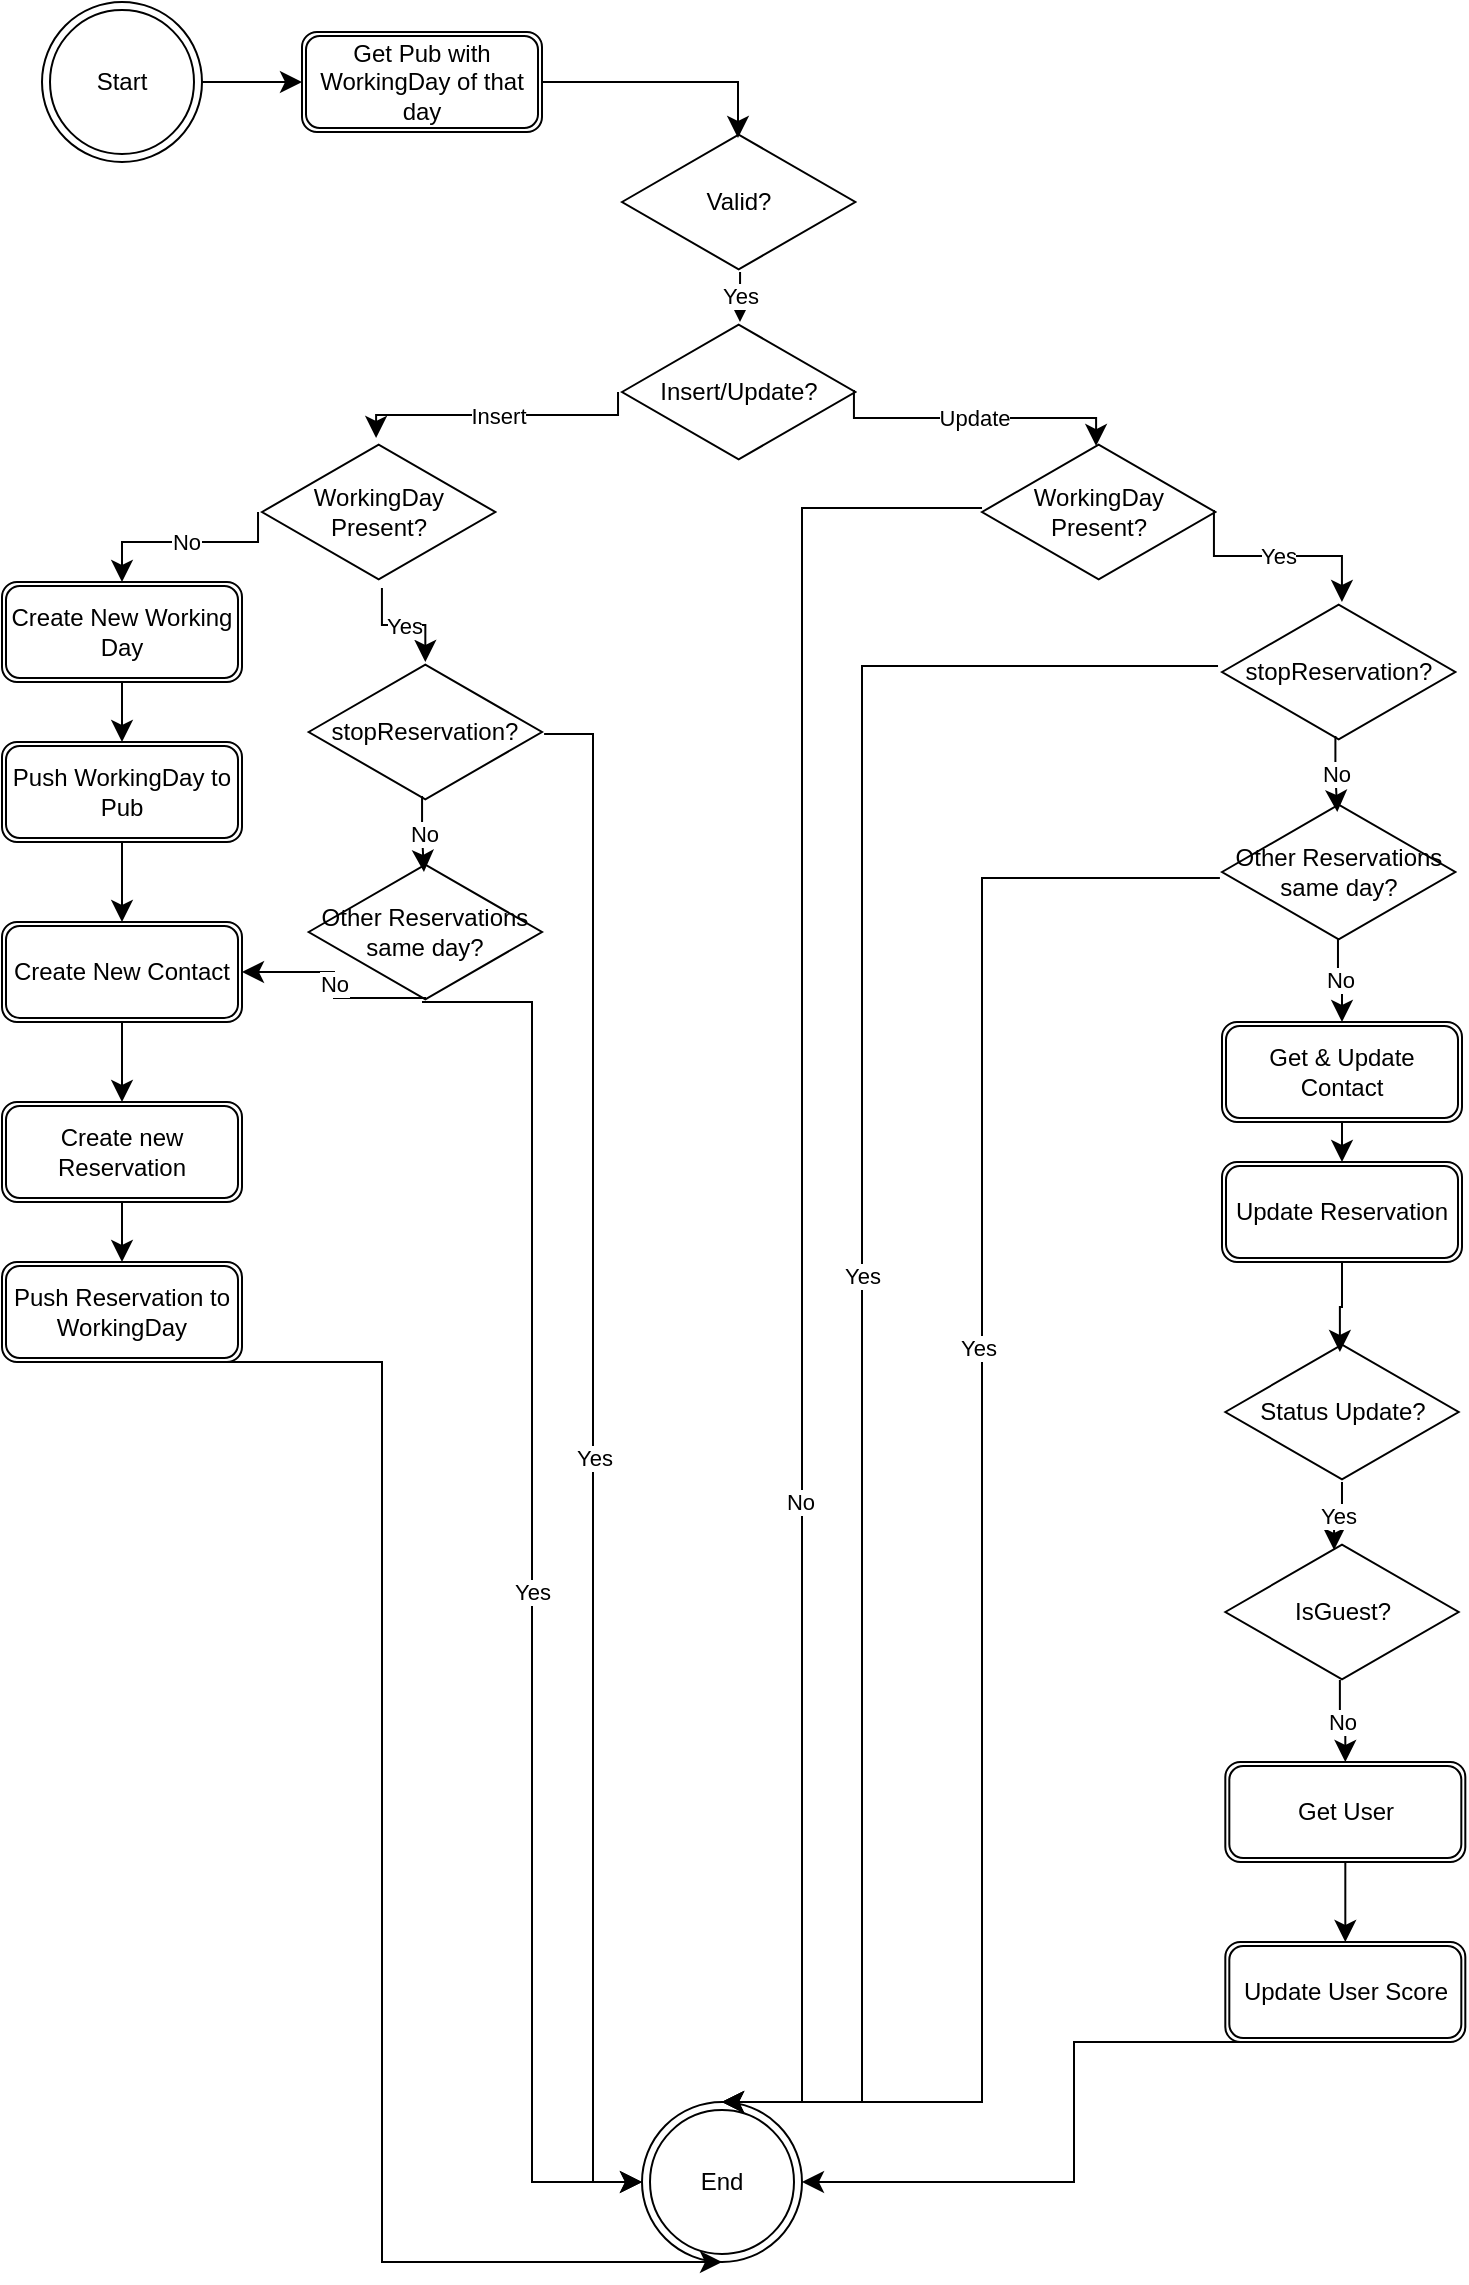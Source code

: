 <mxfile version="21.7.5" type="github">
  <diagram id="C5RBs43oDa-KdzZeNtuy" name="Page-1">
    <mxGraphModel dx="1194" dy="780" grid="1" gridSize="10" guides="1" tooltips="1" connect="1" arrows="1" fold="1" page="1" pageScale="1" pageWidth="827" pageHeight="1169" math="0" shadow="0">
      <root>
        <mxCell id="WIyWlLk6GJQsqaUBKTNV-0" />
        <mxCell id="WIyWlLk6GJQsqaUBKTNV-1" parent="WIyWlLk6GJQsqaUBKTNV-0" />
        <mxCell id="053Z3a2D-LxVKwzi_8sK-0" value="Start" style="ellipse;shape=doubleEllipse;whiteSpace=wrap;html=1;aspect=fixed;" vertex="1" parent="WIyWlLk6GJQsqaUBKTNV-1">
          <mxGeometry x="50" y="20" width="80" height="80" as="geometry" />
        </mxCell>
        <mxCell id="053Z3a2D-LxVKwzi_8sK-2" value="WorkingDay Present?" style="html=1;whiteSpace=wrap;aspect=fixed;shape=isoRectangle;" vertex="1" parent="WIyWlLk6GJQsqaUBKTNV-1">
          <mxGeometry x="160" y="240" width="116.67" height="70" as="geometry" />
        </mxCell>
        <mxCell id="053Z3a2D-LxVKwzi_8sK-3" value="Get Pub with WorkingDay of that day" style="shape=ext;double=1;rounded=1;whiteSpace=wrap;html=1;" vertex="1" parent="WIyWlLk6GJQsqaUBKTNV-1">
          <mxGeometry x="180" y="35" width="120" height="50" as="geometry" />
        </mxCell>
        <mxCell id="053Z3a2D-LxVKwzi_8sK-5" value="Insert/Update?" style="html=1;whiteSpace=wrap;aspect=fixed;shape=isoRectangle;" vertex="1" parent="WIyWlLk6GJQsqaUBKTNV-1">
          <mxGeometry x="340" y="180" width="116.67" height="70" as="geometry" />
        </mxCell>
        <mxCell id="053Z3a2D-LxVKwzi_8sK-7" value="WorkingDay Present?" style="html=1;whiteSpace=wrap;aspect=fixed;shape=isoRectangle;" vertex="1" parent="WIyWlLk6GJQsqaUBKTNV-1">
          <mxGeometry x="520" y="240" width="116.67" height="70" as="geometry" />
        </mxCell>
        <mxCell id="053Z3a2D-LxVKwzi_8sK-8" value="Create New Working Day" style="shape=ext;double=1;rounded=1;whiteSpace=wrap;html=1;" vertex="1" parent="WIyWlLk6GJQsqaUBKTNV-1">
          <mxGeometry x="30" y="310" width="120" height="50" as="geometry" />
        </mxCell>
        <mxCell id="053Z3a2D-LxVKwzi_8sK-9" value="Push WorkingDay to Pub" style="shape=ext;double=1;rounded=1;whiteSpace=wrap;html=1;" vertex="1" parent="WIyWlLk6GJQsqaUBKTNV-1">
          <mxGeometry x="30" y="390" width="120" height="50" as="geometry" />
        </mxCell>
        <mxCell id="053Z3a2D-LxVKwzi_8sK-10" value="Create New Contact" style="shape=ext;double=1;rounded=1;whiteSpace=wrap;html=1;" vertex="1" parent="WIyWlLk6GJQsqaUBKTNV-1">
          <mxGeometry x="30" y="480" width="120" height="50" as="geometry" />
        </mxCell>
        <mxCell id="053Z3a2D-LxVKwzi_8sK-11" value="Create new Reservation" style="shape=ext;double=1;rounded=1;whiteSpace=wrap;html=1;" vertex="1" parent="WIyWlLk6GJQsqaUBKTNV-1">
          <mxGeometry x="30" y="570" width="120" height="50" as="geometry" />
        </mxCell>
        <mxCell id="053Z3a2D-LxVKwzi_8sK-12" value="Push Reservation to WorkingDay" style="shape=ext;double=1;rounded=1;whiteSpace=wrap;html=1;" vertex="1" parent="WIyWlLk6GJQsqaUBKTNV-1">
          <mxGeometry x="30" y="650" width="120" height="50" as="geometry" />
        </mxCell>
        <mxCell id="053Z3a2D-LxVKwzi_8sK-14" value="Valid?" style="html=1;whiteSpace=wrap;aspect=fixed;shape=isoRectangle;" vertex="1" parent="WIyWlLk6GJQsqaUBKTNV-1">
          <mxGeometry x="340" y="85" width="116.67" height="70" as="geometry" />
        </mxCell>
        <mxCell id="053Z3a2D-LxVKwzi_8sK-15" value="" style="edgeStyle=elbowEdgeStyle;elbow=vertical;endArrow=classic;html=1;curved=0;rounded=0;endSize=8;startSize=8;exitX=1;exitY=0.5;exitDx=0;exitDy=0;entryX=0;entryY=0.5;entryDx=0;entryDy=0;" edge="1" parent="WIyWlLk6GJQsqaUBKTNV-1" source="053Z3a2D-LxVKwzi_8sK-0" target="053Z3a2D-LxVKwzi_8sK-3">
          <mxGeometry width="50" height="50" relative="1" as="geometry">
            <mxPoint x="390" y="410" as="sourcePoint" />
            <mxPoint x="440" y="360" as="targetPoint" />
          </mxGeometry>
        </mxCell>
        <mxCell id="053Z3a2D-LxVKwzi_8sK-16" value="" style="edgeStyle=elbowEdgeStyle;elbow=vertical;endArrow=classic;html=1;curved=0;rounded=0;endSize=8;startSize=8;exitX=1;exitY=0.5;exitDx=0;exitDy=0;" edge="1" parent="WIyWlLk6GJQsqaUBKTNV-1" source="053Z3a2D-LxVKwzi_8sK-3">
          <mxGeometry width="50" height="50" relative="1" as="geometry">
            <mxPoint x="390" y="410" as="sourcePoint" />
            <mxPoint x="398" y="88" as="targetPoint" />
            <Array as="points">
              <mxPoint x="350" y="60" />
            </Array>
          </mxGeometry>
        </mxCell>
        <mxCell id="053Z3a2D-LxVKwzi_8sK-17" value="Yes" style="edgeStyle=elbowEdgeStyle;elbow=horizontal;endArrow=classic;html=1;curved=0;rounded=0;endSize=8;startSize=8;exitX=0.506;exitY=1;exitDx=0;exitDy=0;exitPerimeter=0;" edge="1" parent="WIyWlLk6GJQsqaUBKTNV-1" source="053Z3a2D-LxVKwzi_8sK-14" target="053Z3a2D-LxVKwzi_8sK-5">
          <mxGeometry width="50" height="50" relative="1" as="geometry">
            <mxPoint x="180" y="170" as="sourcePoint" />
            <mxPoint x="440" y="360" as="targetPoint" />
          </mxGeometry>
        </mxCell>
        <mxCell id="053Z3a2D-LxVKwzi_8sK-18" value="Insert" style="edgeStyle=elbowEdgeStyle;elbow=vertical;endArrow=classic;html=1;curved=0;rounded=0;endSize=8;startSize=8;exitX=-0.017;exitY=0.5;exitDx=0;exitDy=0;exitPerimeter=0;entryX=0.489;entryY=-0.029;entryDx=0;entryDy=0;entryPerimeter=0;" edge="1" parent="WIyWlLk6GJQsqaUBKTNV-1" source="053Z3a2D-LxVKwzi_8sK-5" target="053Z3a2D-LxVKwzi_8sK-2">
          <mxGeometry width="50" height="50" relative="1" as="geometry">
            <mxPoint x="390" y="410" as="sourcePoint" />
            <mxPoint x="440" y="360" as="targetPoint" />
          </mxGeometry>
        </mxCell>
        <mxCell id="053Z3a2D-LxVKwzi_8sK-20" value="Update" style="edgeStyle=elbowEdgeStyle;elbow=vertical;endArrow=classic;html=1;curved=0;rounded=0;endSize=8;startSize=8;exitX=0.994;exitY=0.486;exitDx=0;exitDy=0;exitPerimeter=0;entryX=0.489;entryY=0.029;entryDx=0;entryDy=0;entryPerimeter=0;" edge="1" parent="WIyWlLk6GJQsqaUBKTNV-1" source="053Z3a2D-LxVKwzi_8sK-5" target="053Z3a2D-LxVKwzi_8sK-7">
          <mxGeometry width="50" height="50" relative="1" as="geometry">
            <mxPoint x="390" y="410" as="sourcePoint" />
            <mxPoint x="440" y="360" as="targetPoint" />
          </mxGeometry>
        </mxCell>
        <mxCell id="053Z3a2D-LxVKwzi_8sK-21" value="No" style="edgeStyle=elbowEdgeStyle;elbow=vertical;endArrow=classic;html=1;curved=0;rounded=0;endSize=8;startSize=8;entryX=0.5;entryY=0;entryDx=0;entryDy=0;exitX=-0.017;exitY=0.5;exitDx=0;exitDy=0;exitPerimeter=0;" edge="1" parent="WIyWlLk6GJQsqaUBKTNV-1" source="053Z3a2D-LxVKwzi_8sK-2" target="053Z3a2D-LxVKwzi_8sK-8">
          <mxGeometry width="50" height="50" relative="1" as="geometry">
            <mxPoint x="140" y="280" as="sourcePoint" />
            <mxPoint x="90" y="300" as="targetPoint" />
            <Array as="points">
              <mxPoint x="130" y="290" />
            </Array>
          </mxGeometry>
        </mxCell>
        <mxCell id="053Z3a2D-LxVKwzi_8sK-23" value="stopReservation?" style="html=1;whiteSpace=wrap;aspect=fixed;shape=isoRectangle;" vertex="1" parent="WIyWlLk6GJQsqaUBKTNV-1">
          <mxGeometry x="183.33" y="350" width="116.67" height="70" as="geometry" />
        </mxCell>
        <mxCell id="053Z3a2D-LxVKwzi_8sK-24" value="&lt;font style=&quot;font-size: 12px;&quot;&gt;Other Reservations same day?&lt;/font&gt;" style="html=1;whiteSpace=wrap;aspect=fixed;shape=isoRectangle;align=center;" vertex="1" parent="WIyWlLk6GJQsqaUBKTNV-1">
          <mxGeometry x="183.33" y="450" width="116.67" height="70" as="geometry" />
        </mxCell>
        <mxCell id="053Z3a2D-LxVKwzi_8sK-25" value="End" style="ellipse;shape=doubleEllipse;whiteSpace=wrap;html=1;aspect=fixed;" vertex="1" parent="WIyWlLk6GJQsqaUBKTNV-1">
          <mxGeometry x="350" y="1070" width="80" height="80" as="geometry" />
        </mxCell>
        <mxCell id="053Z3a2D-LxVKwzi_8sK-26" value="" style="edgeStyle=elbowEdgeStyle;elbow=vertical;endArrow=classic;html=1;curved=0;rounded=0;endSize=8;startSize=8;exitX=0.5;exitY=1;exitDx=0;exitDy=0;" edge="1" parent="WIyWlLk6GJQsqaUBKTNV-1" source="053Z3a2D-LxVKwzi_8sK-8">
          <mxGeometry width="50" height="50" relative="1" as="geometry">
            <mxPoint x="390" y="510" as="sourcePoint" />
            <mxPoint x="90" y="390" as="targetPoint" />
          </mxGeometry>
        </mxCell>
        <mxCell id="053Z3a2D-LxVKwzi_8sK-27" value="" style="edgeStyle=elbowEdgeStyle;elbow=vertical;endArrow=classic;html=1;curved=0;rounded=0;endSize=8;startSize=8;exitX=0.5;exitY=1;exitDx=0;exitDy=0;entryX=0.5;entryY=0;entryDx=0;entryDy=0;" edge="1" parent="WIyWlLk6GJQsqaUBKTNV-1" source="053Z3a2D-LxVKwzi_8sK-9" target="053Z3a2D-LxVKwzi_8sK-10">
          <mxGeometry width="50" height="50" relative="1" as="geometry">
            <mxPoint x="390" y="510" as="sourcePoint" />
            <mxPoint x="440" y="460" as="targetPoint" />
          </mxGeometry>
        </mxCell>
        <mxCell id="053Z3a2D-LxVKwzi_8sK-28" value="" style="edgeStyle=elbowEdgeStyle;elbow=vertical;endArrow=classic;html=1;curved=0;rounded=0;endSize=8;startSize=8;exitX=0.5;exitY=1;exitDx=0;exitDy=0;entryX=0.5;entryY=0;entryDx=0;entryDy=0;" edge="1" parent="WIyWlLk6GJQsqaUBKTNV-1" source="053Z3a2D-LxVKwzi_8sK-10" target="053Z3a2D-LxVKwzi_8sK-11">
          <mxGeometry width="50" height="50" relative="1" as="geometry">
            <mxPoint x="390" y="510" as="sourcePoint" />
            <mxPoint x="440" y="460" as="targetPoint" />
          </mxGeometry>
        </mxCell>
        <mxCell id="053Z3a2D-LxVKwzi_8sK-29" value="" style="edgeStyle=elbowEdgeStyle;elbow=vertical;endArrow=classic;html=1;curved=0;rounded=0;endSize=8;startSize=8;exitX=0.5;exitY=1;exitDx=0;exitDy=0;entryX=0.5;entryY=0;entryDx=0;entryDy=0;" edge="1" parent="WIyWlLk6GJQsqaUBKTNV-1" source="053Z3a2D-LxVKwzi_8sK-11" target="053Z3a2D-LxVKwzi_8sK-12">
          <mxGeometry width="50" height="50" relative="1" as="geometry">
            <mxPoint x="390" y="510" as="sourcePoint" />
            <mxPoint x="440" y="460" as="targetPoint" />
          </mxGeometry>
        </mxCell>
        <mxCell id="053Z3a2D-LxVKwzi_8sK-32" value="" style="edgeStyle=elbowEdgeStyle;elbow=horizontal;endArrow=classic;html=1;curved=0;rounded=0;endSize=8;startSize=8;exitX=0.5;exitY=1;exitDx=0;exitDy=0;entryX=0.5;entryY=1;entryDx=0;entryDy=0;" edge="1" parent="WIyWlLk6GJQsqaUBKTNV-1" source="053Z3a2D-LxVKwzi_8sK-12" target="053Z3a2D-LxVKwzi_8sK-25">
          <mxGeometry width="50" height="50" relative="1" as="geometry">
            <mxPoint x="390" y="620" as="sourcePoint" />
            <mxPoint x="440" y="570" as="targetPoint" />
            <Array as="points">
              <mxPoint x="220" y="980" />
            </Array>
          </mxGeometry>
        </mxCell>
        <mxCell id="053Z3a2D-LxVKwzi_8sK-33" value="Yes" style="edgeStyle=elbowEdgeStyle;elbow=vertical;endArrow=classic;html=1;curved=0;rounded=0;endSize=8;startSize=8;exitX=0.514;exitY=1.043;exitDx=0;exitDy=0;exitPerimeter=0;" edge="1" parent="WIyWlLk6GJQsqaUBKTNV-1" source="053Z3a2D-LxVKwzi_8sK-2" target="053Z3a2D-LxVKwzi_8sK-23">
          <mxGeometry width="50" height="50" relative="1" as="geometry">
            <mxPoint x="390" y="620" as="sourcePoint" />
            <mxPoint x="440" y="570" as="targetPoint" />
          </mxGeometry>
        </mxCell>
        <mxCell id="053Z3a2D-LxVKwzi_8sK-34" value="No" style="edgeStyle=elbowEdgeStyle;elbow=vertical;endArrow=classic;html=1;curved=0;rounded=0;endSize=8;startSize=8;exitX=0.486;exitY=0.957;exitDx=0;exitDy=0;exitPerimeter=0;entryX=0.494;entryY=0.071;entryDx=0;entryDy=0;entryPerimeter=0;" edge="1" parent="WIyWlLk6GJQsqaUBKTNV-1" source="053Z3a2D-LxVKwzi_8sK-23" target="053Z3a2D-LxVKwzi_8sK-24">
          <mxGeometry width="50" height="50" relative="1" as="geometry">
            <mxPoint x="390" y="620" as="sourcePoint" />
            <mxPoint x="440" y="570" as="targetPoint" />
          </mxGeometry>
        </mxCell>
        <mxCell id="053Z3a2D-LxVKwzi_8sK-35" value="Yes" style="edgeStyle=elbowEdgeStyle;elbow=horizontal;endArrow=classic;html=1;curved=0;rounded=0;endSize=8;startSize=8;exitX=1.009;exitY=0.514;exitDx=0;exitDy=0;exitPerimeter=0;entryX=0;entryY=0.5;entryDx=0;entryDy=0;" edge="1" parent="WIyWlLk6GJQsqaUBKTNV-1" source="053Z3a2D-LxVKwzi_8sK-23" target="053Z3a2D-LxVKwzi_8sK-25">
          <mxGeometry width="50" height="50" relative="1" as="geometry">
            <mxPoint x="390" y="620" as="sourcePoint" />
            <mxPoint x="440" y="570" as="targetPoint" />
          </mxGeometry>
        </mxCell>
        <mxCell id="053Z3a2D-LxVKwzi_8sK-36" value="No" style="edgeStyle=elbowEdgeStyle;elbow=horizontal;endArrow=classic;html=1;curved=0;rounded=0;endSize=8;startSize=8;exitX=0.503;exitY=0.971;exitDx=0;exitDy=0;exitPerimeter=0;entryX=1;entryY=0.5;entryDx=0;entryDy=0;" edge="1" parent="WIyWlLk6GJQsqaUBKTNV-1" source="053Z3a2D-LxVKwzi_8sK-24" target="053Z3a2D-LxVKwzi_8sK-10">
          <mxGeometry width="50" height="50" relative="1" as="geometry">
            <mxPoint x="390" y="620" as="sourcePoint" />
            <mxPoint x="440" y="570" as="targetPoint" />
          </mxGeometry>
        </mxCell>
        <mxCell id="053Z3a2D-LxVKwzi_8sK-38" value="Yes" style="edgeStyle=elbowEdgeStyle;elbow=horizontal;endArrow=classic;html=1;curved=0;rounded=0;endSize=8;startSize=8;entryX=0;entryY=0.5;entryDx=0;entryDy=0;" edge="1" parent="WIyWlLk6GJQsqaUBKTNV-1" target="053Z3a2D-LxVKwzi_8sK-25">
          <mxGeometry width="50" height="50" relative="1" as="geometry">
            <mxPoint x="240" y="520" as="sourcePoint" />
            <mxPoint x="440" y="570" as="targetPoint" />
          </mxGeometry>
        </mxCell>
        <mxCell id="053Z3a2D-LxVKwzi_8sK-40" value="stopReservation?" style="html=1;whiteSpace=wrap;aspect=fixed;shape=isoRectangle;" vertex="1" parent="WIyWlLk6GJQsqaUBKTNV-1">
          <mxGeometry x="640" y="320" width="116.67" height="70" as="geometry" />
        </mxCell>
        <mxCell id="053Z3a2D-LxVKwzi_8sK-41" value="&lt;font style=&quot;font-size: 12px;&quot;&gt;Other Reservations same day?&lt;/font&gt;" style="html=1;whiteSpace=wrap;aspect=fixed;shape=isoRectangle;align=center;" vertex="1" parent="WIyWlLk6GJQsqaUBKTNV-1">
          <mxGeometry x="640" y="420" width="116.67" height="70" as="geometry" />
        </mxCell>
        <mxCell id="053Z3a2D-LxVKwzi_8sK-42" value="No" style="edgeStyle=elbowEdgeStyle;elbow=vertical;endArrow=classic;html=1;curved=0;rounded=0;endSize=8;startSize=8;exitX=0.486;exitY=0.957;exitDx=0;exitDy=0;exitPerimeter=0;entryX=0.494;entryY=0.071;entryDx=0;entryDy=0;entryPerimeter=0;" edge="1" parent="WIyWlLk6GJQsqaUBKTNV-1" source="053Z3a2D-LxVKwzi_8sK-40" target="053Z3a2D-LxVKwzi_8sK-41">
          <mxGeometry width="50" height="50" relative="1" as="geometry">
            <mxPoint x="846.67" y="590" as="sourcePoint" />
            <mxPoint x="896.67" y="540" as="targetPoint" />
          </mxGeometry>
        </mxCell>
        <mxCell id="053Z3a2D-LxVKwzi_8sK-43" value="Get &amp;amp; Update Contact" style="shape=ext;double=1;rounded=1;whiteSpace=wrap;html=1;" vertex="1" parent="WIyWlLk6GJQsqaUBKTNV-1">
          <mxGeometry x="640" y="530" width="120" height="50" as="geometry" />
        </mxCell>
        <mxCell id="053Z3a2D-LxVKwzi_8sK-44" value="Update Reservation" style="shape=ext;double=1;rounded=1;whiteSpace=wrap;html=1;" vertex="1" parent="WIyWlLk6GJQsqaUBKTNV-1">
          <mxGeometry x="640" y="600" width="120" height="50" as="geometry" />
        </mxCell>
        <mxCell id="053Z3a2D-LxVKwzi_8sK-45" value="Status Update?" style="html=1;whiteSpace=wrap;aspect=fixed;shape=isoRectangle;" vertex="1" parent="WIyWlLk6GJQsqaUBKTNV-1">
          <mxGeometry x="641.66" y="690" width="116.67" height="70" as="geometry" />
        </mxCell>
        <mxCell id="053Z3a2D-LxVKwzi_8sK-47" value="IsGuest?" style="html=1;whiteSpace=wrap;aspect=fixed;shape=isoRectangle;" vertex="1" parent="WIyWlLk6GJQsqaUBKTNV-1">
          <mxGeometry x="641.66" y="790" width="116.67" height="70" as="geometry" />
        </mxCell>
        <mxCell id="053Z3a2D-LxVKwzi_8sK-48" value="Get User" style="shape=ext;double=1;rounded=1;whiteSpace=wrap;html=1;" vertex="1" parent="WIyWlLk6GJQsqaUBKTNV-1">
          <mxGeometry x="641.66" y="900" width="120" height="50" as="geometry" />
        </mxCell>
        <mxCell id="053Z3a2D-LxVKwzi_8sK-49" value="Update User Score" style="shape=ext;double=1;rounded=1;whiteSpace=wrap;html=1;" vertex="1" parent="WIyWlLk6GJQsqaUBKTNV-1">
          <mxGeometry x="641.66" y="990" width="120" height="50" as="geometry" />
        </mxCell>
        <mxCell id="053Z3a2D-LxVKwzi_8sK-50" value="No" style="edgeStyle=elbowEdgeStyle;elbow=vertical;endArrow=classic;html=1;curved=0;rounded=0;endSize=8;startSize=8;exitX=0.497;exitY=0.971;exitDx=0;exitDy=0;exitPerimeter=0;entryX=0.5;entryY=0;entryDx=0;entryDy=0;" edge="1" parent="WIyWlLk6GJQsqaUBKTNV-1" source="053Z3a2D-LxVKwzi_8sK-41" target="053Z3a2D-LxVKwzi_8sK-43">
          <mxGeometry width="50" height="50" relative="1" as="geometry">
            <mxPoint x="390" y="670" as="sourcePoint" />
            <mxPoint x="440" y="620" as="targetPoint" />
          </mxGeometry>
        </mxCell>
        <mxCell id="053Z3a2D-LxVKwzi_8sK-51" value="" style="edgeStyle=elbowEdgeStyle;elbow=vertical;endArrow=classic;html=1;curved=0;rounded=0;endSize=8;startSize=8;exitX=0.5;exitY=1;exitDx=0;exitDy=0;entryX=0.5;entryY=0;entryDx=0;entryDy=0;" edge="1" parent="WIyWlLk6GJQsqaUBKTNV-1" source="053Z3a2D-LxVKwzi_8sK-43" target="053Z3a2D-LxVKwzi_8sK-44">
          <mxGeometry width="50" height="50" relative="1" as="geometry">
            <mxPoint x="390" y="570" as="sourcePoint" />
            <mxPoint x="440" y="520" as="targetPoint" />
          </mxGeometry>
        </mxCell>
        <mxCell id="053Z3a2D-LxVKwzi_8sK-52" value="" style="edgeStyle=elbowEdgeStyle;elbow=vertical;endArrow=classic;html=1;curved=0;rounded=0;endSize=8;startSize=8;exitX=0.5;exitY=1;exitDx=0;exitDy=0;entryX=0.491;entryY=0.071;entryDx=0;entryDy=0;entryPerimeter=0;" edge="1" parent="WIyWlLk6GJQsqaUBKTNV-1" source="053Z3a2D-LxVKwzi_8sK-44" target="053Z3a2D-LxVKwzi_8sK-45">
          <mxGeometry width="50" height="50" relative="1" as="geometry">
            <mxPoint x="390" y="570" as="sourcePoint" />
            <mxPoint x="440" y="520" as="targetPoint" />
          </mxGeometry>
        </mxCell>
        <mxCell id="053Z3a2D-LxVKwzi_8sK-53" value="Yes" style="edgeStyle=elbowEdgeStyle;elbow=vertical;endArrow=classic;html=1;curved=0;rounded=0;endSize=8;startSize=8;exitX=0.5;exitY=1;exitDx=0;exitDy=0;exitPerimeter=0;entryX=0.466;entryY=0.057;entryDx=0;entryDy=0;entryPerimeter=0;" edge="1" parent="WIyWlLk6GJQsqaUBKTNV-1" source="053Z3a2D-LxVKwzi_8sK-45" target="053Z3a2D-LxVKwzi_8sK-47">
          <mxGeometry width="50" height="50" relative="1" as="geometry">
            <mxPoint x="390" y="570" as="sourcePoint" />
            <mxPoint x="440" y="520" as="targetPoint" />
          </mxGeometry>
        </mxCell>
        <mxCell id="053Z3a2D-LxVKwzi_8sK-54" value="No" style="edgeStyle=elbowEdgeStyle;elbow=vertical;endArrow=classic;html=1;curved=0;rounded=0;endSize=8;startSize=8;exitX=0.491;exitY=0.986;exitDx=0;exitDy=0;exitPerimeter=0;entryX=0.5;entryY=0;entryDx=0;entryDy=0;" edge="1" parent="WIyWlLk6GJQsqaUBKTNV-1" source="053Z3a2D-LxVKwzi_8sK-47" target="053Z3a2D-LxVKwzi_8sK-48">
          <mxGeometry width="50" height="50" relative="1" as="geometry">
            <mxPoint x="390" y="700" as="sourcePoint" />
            <mxPoint x="440" y="650" as="targetPoint" />
          </mxGeometry>
        </mxCell>
        <mxCell id="053Z3a2D-LxVKwzi_8sK-55" value="" style="edgeStyle=elbowEdgeStyle;elbow=vertical;endArrow=classic;html=1;curved=0;rounded=0;endSize=8;startSize=8;exitX=0.5;exitY=1;exitDx=0;exitDy=0;entryX=0.5;entryY=0;entryDx=0;entryDy=0;" edge="1" parent="WIyWlLk6GJQsqaUBKTNV-1" source="053Z3a2D-LxVKwzi_8sK-48" target="053Z3a2D-LxVKwzi_8sK-49">
          <mxGeometry width="50" height="50" relative="1" as="geometry">
            <mxPoint x="390" y="700" as="sourcePoint" />
            <mxPoint x="440" y="650" as="targetPoint" />
          </mxGeometry>
        </mxCell>
        <mxCell id="053Z3a2D-LxVKwzi_8sK-56" value="Yes" style="edgeStyle=elbowEdgeStyle;elbow=vertical;endArrow=classic;html=1;curved=0;rounded=0;endSize=8;startSize=8;exitX=0.994;exitY=0.486;exitDx=0;exitDy=0;exitPerimeter=0;entryX=0.514;entryY=0;entryDx=0;entryDy=0;entryPerimeter=0;" edge="1" parent="WIyWlLk6GJQsqaUBKTNV-1" source="053Z3a2D-LxVKwzi_8sK-7" target="053Z3a2D-LxVKwzi_8sK-40">
          <mxGeometry width="50" height="50" relative="1" as="geometry">
            <mxPoint x="380" y="630" as="sourcePoint" />
            <mxPoint x="430" y="580" as="targetPoint" />
          </mxGeometry>
        </mxCell>
        <mxCell id="053Z3a2D-LxVKwzi_8sK-58" value="Yes" style="edgeStyle=elbowEdgeStyle;elbow=horizontal;endArrow=classic;html=1;curved=0;rounded=0;endSize=8;startSize=8;exitX=-0.017;exitY=0.457;exitDx=0;exitDy=0;exitPerimeter=0;entryX=0.5;entryY=0;entryDx=0;entryDy=0;" edge="1" parent="WIyWlLk6GJQsqaUBKTNV-1" source="053Z3a2D-LxVKwzi_8sK-40" target="053Z3a2D-LxVKwzi_8sK-25">
          <mxGeometry width="50" height="50" relative="1" as="geometry">
            <mxPoint x="380" y="630" as="sourcePoint" />
            <mxPoint x="390" y="830" as="targetPoint" />
            <Array as="points">
              <mxPoint x="460" y="590" />
            </Array>
          </mxGeometry>
        </mxCell>
        <mxCell id="053Z3a2D-LxVKwzi_8sK-61" value="" style="edgeStyle=elbowEdgeStyle;elbow=horizontal;endArrow=classic;html=1;curved=0;rounded=0;endSize=8;startSize=8;exitX=0;exitY=0.471;exitDx=0;exitDy=0;exitPerimeter=0;entryX=0.5;entryY=0;entryDx=0;entryDy=0;" edge="1" parent="WIyWlLk6GJQsqaUBKTNV-1" source="053Z3a2D-LxVKwzi_8sK-7" target="053Z3a2D-LxVKwzi_8sK-25">
          <mxGeometry width="50" height="50" relative="1" as="geometry">
            <mxPoint x="380" y="630" as="sourcePoint" />
            <mxPoint x="430" y="580" as="targetPoint" />
            <Array as="points">
              <mxPoint x="430" y="560" />
            </Array>
          </mxGeometry>
        </mxCell>
        <mxCell id="053Z3a2D-LxVKwzi_8sK-65" value="No" style="edgeLabel;html=1;align=center;verticalAlign=middle;resizable=0;points=[];" vertex="1" connectable="0" parent="053Z3a2D-LxVKwzi_8sK-61">
          <mxGeometry x="0.265" y="-1" relative="1" as="geometry">
            <mxPoint as="offset" />
          </mxGeometry>
        </mxCell>
        <mxCell id="053Z3a2D-LxVKwzi_8sK-63" value="" style="edgeStyle=elbowEdgeStyle;elbow=horizontal;endArrow=classic;html=1;curved=0;rounded=0;endSize=8;startSize=8;exitX=-0.009;exitY=0.543;exitDx=0;exitDy=0;exitPerimeter=0;entryX=0.5;entryY=0;entryDx=0;entryDy=0;" edge="1" parent="WIyWlLk6GJQsqaUBKTNV-1" source="053Z3a2D-LxVKwzi_8sK-41" target="053Z3a2D-LxVKwzi_8sK-25">
          <mxGeometry width="50" height="50" relative="1" as="geometry">
            <mxPoint x="380" y="630" as="sourcePoint" />
            <mxPoint x="430" y="580" as="targetPoint" />
            <Array as="points">
              <mxPoint x="520" y="480" />
            </Array>
          </mxGeometry>
        </mxCell>
        <mxCell id="053Z3a2D-LxVKwzi_8sK-64" value="Yes" style="edgeLabel;html=1;align=center;verticalAlign=middle;resizable=0;points=[];" vertex="1" connectable="0" parent="053Z3a2D-LxVKwzi_8sK-63">
          <mxGeometry x="-0.178" y="-2" relative="1" as="geometry">
            <mxPoint as="offset" />
          </mxGeometry>
        </mxCell>
        <mxCell id="053Z3a2D-LxVKwzi_8sK-66" value="" style="edgeStyle=elbowEdgeStyle;elbow=horizontal;endArrow=classic;html=1;curved=0;rounded=0;endSize=8;startSize=8;exitX=0.5;exitY=1;exitDx=0;exitDy=0;entryX=1;entryY=0.5;entryDx=0;entryDy=0;" edge="1" parent="WIyWlLk6GJQsqaUBKTNV-1" source="053Z3a2D-LxVKwzi_8sK-49" target="053Z3a2D-LxVKwzi_8sK-25">
          <mxGeometry width="50" height="50" relative="1" as="geometry">
            <mxPoint x="380" y="870" as="sourcePoint" />
            <mxPoint x="430" y="820" as="targetPoint" />
          </mxGeometry>
        </mxCell>
      </root>
    </mxGraphModel>
  </diagram>
</mxfile>
